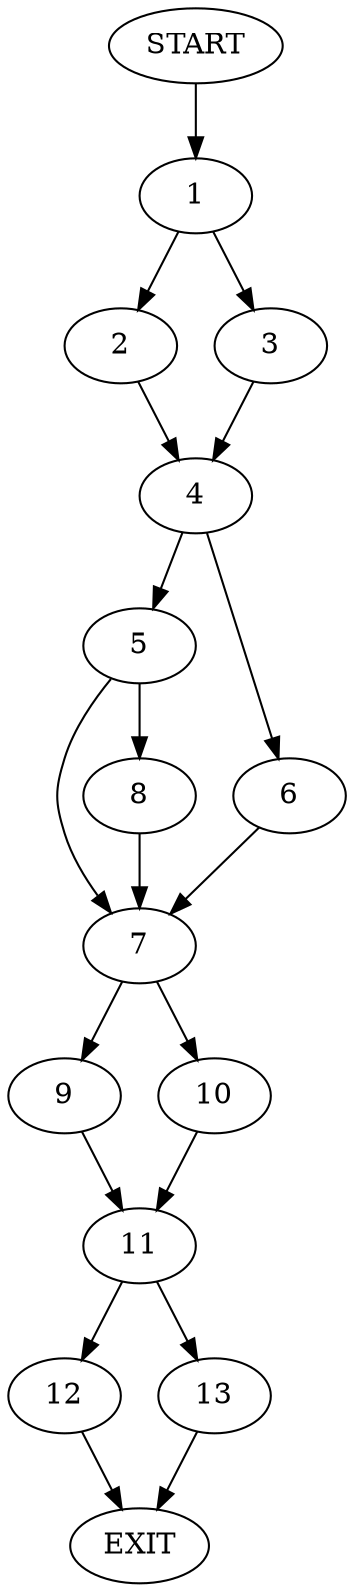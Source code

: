 digraph {
0 [label="START"]
14 [label="EXIT"]
0 -> 1
1 -> 2
1 -> 3
3 -> 4
2 -> 4
4 -> 5
4 -> 6
6 -> 7
5 -> 8
5 -> 7
7 -> 9
7 -> 10
8 -> 7
9 -> 11
10 -> 11
11 -> 12
11 -> 13
12 -> 14
13 -> 14
}
